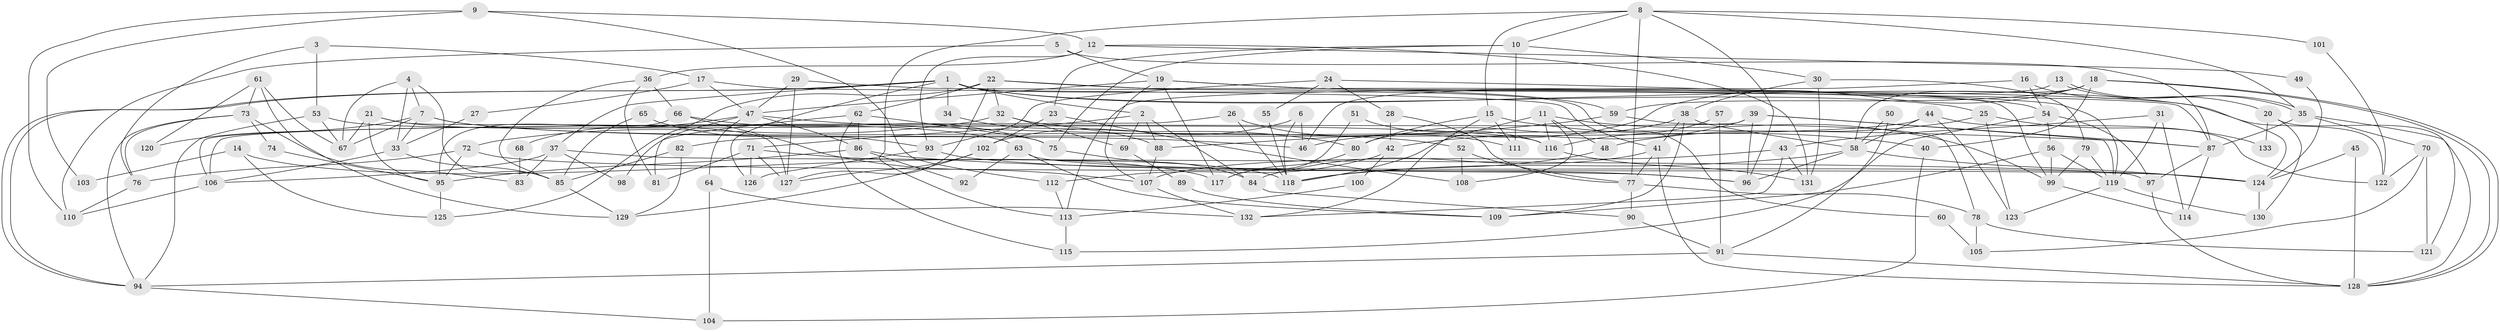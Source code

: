 // coarse degree distribution, {3: 0.16981132075471697, 2: 0.1509433962264151, 4: 0.18867924528301888, 6: 0.1320754716981132, 5: 0.16981132075471697, 8: 0.018867924528301886, 9: 0.03773584905660377, 11: 0.018867924528301886, 12: 0.03773584905660377, 7: 0.03773584905660377, 10: 0.018867924528301886, 15: 0.018867924528301886}
// Generated by graph-tools (version 1.1) at 2025/54/03/04/25 21:54:13]
// undirected, 133 vertices, 266 edges
graph export_dot {
graph [start="1"]
  node [color=gray90,style=filled];
  1;
  2;
  3;
  4;
  5;
  6;
  7;
  8;
  9;
  10;
  11;
  12;
  13;
  14;
  15;
  16;
  17;
  18;
  19;
  20;
  21;
  22;
  23;
  24;
  25;
  26;
  27;
  28;
  29;
  30;
  31;
  32;
  33;
  34;
  35;
  36;
  37;
  38;
  39;
  40;
  41;
  42;
  43;
  44;
  45;
  46;
  47;
  48;
  49;
  50;
  51;
  52;
  53;
  54;
  55;
  56;
  57;
  58;
  59;
  60;
  61;
  62;
  63;
  64;
  65;
  66;
  67;
  68;
  69;
  70;
  71;
  72;
  73;
  74;
  75;
  76;
  77;
  78;
  79;
  80;
  81;
  82;
  83;
  84;
  85;
  86;
  87;
  88;
  89;
  90;
  91;
  92;
  93;
  94;
  95;
  96;
  97;
  98;
  99;
  100;
  101;
  102;
  103;
  104;
  105;
  106;
  107;
  108;
  109;
  110;
  111;
  112;
  113;
  114;
  115;
  116;
  117;
  118;
  119;
  120;
  121;
  122;
  123;
  124;
  125;
  126;
  127;
  128;
  129;
  130;
  131;
  132;
  133;
  1 -- 94;
  1 -- 94;
  1 -- 2;
  1 -- 25;
  1 -- 34;
  1 -- 37;
  1 -- 60;
  1 -- 122;
  1 -- 126;
  2 -- 71;
  2 -- 84;
  2 -- 69;
  2 -- 88;
  3 -- 53;
  3 -- 17;
  3 -- 76;
  4 -- 85;
  4 -- 33;
  4 -- 7;
  4 -- 67;
  5 -- 19;
  5 -- 87;
  5 -- 110;
  6 -- 46;
  6 -- 118;
  6 -- 102;
  7 -- 67;
  7 -- 33;
  7 -- 46;
  7 -- 52;
  7 -- 120;
  8 -- 15;
  8 -- 10;
  8 -- 35;
  8 -- 77;
  8 -- 96;
  8 -- 101;
  8 -- 113;
  9 -- 110;
  9 -- 12;
  9 -- 103;
  9 -- 112;
  10 -- 30;
  10 -- 23;
  10 -- 75;
  10 -- 111;
  11 -- 118;
  11 -- 99;
  11 -- 48;
  11 -- 108;
  11 -- 116;
  12 -- 36;
  12 -- 131;
  12 -- 49;
  12 -- 93;
  13 -- 35;
  13 -- 35;
  13 -- 46;
  14 -- 117;
  14 -- 125;
  14 -- 103;
  15 -- 40;
  15 -- 80;
  15 -- 111;
  15 -- 132;
  16 -- 54;
  16 -- 20;
  16 -- 113;
  17 -- 47;
  17 -- 41;
  17 -- 27;
  18 -- 128;
  18 -- 128;
  18 -- 59;
  18 -- 40;
  18 -- 46;
  18 -- 58;
  19 -- 107;
  19 -- 124;
  19 -- 47;
  19 -- 54;
  19 -- 117;
  20 -- 130;
  20 -- 128;
  20 -- 133;
  21 -- 63;
  21 -- 95;
  21 -- 67;
  21 -- 127;
  22 -- 59;
  22 -- 127;
  22 -- 32;
  22 -- 62;
  22 -- 99;
  22 -- 125;
  23 -- 102;
  23 -- 108;
  24 -- 28;
  24 -- 93;
  24 -- 55;
  24 -- 119;
  25 -- 48;
  25 -- 123;
  25 -- 133;
  26 -- 106;
  26 -- 111;
  26 -- 118;
  27 -- 33;
  28 -- 42;
  28 -- 77;
  29 -- 47;
  29 -- 87;
  29 -- 127;
  30 -- 79;
  30 -- 38;
  30 -- 131;
  31 -- 119;
  31 -- 114;
  31 -- 43;
  32 -- 72;
  32 -- 69;
  32 -- 80;
  33 -- 106;
  33 -- 85;
  34 -- 88;
  35 -- 70;
  35 -- 87;
  35 -- 121;
  36 -- 81;
  36 -- 85;
  36 -- 66;
  37 -- 106;
  37 -- 83;
  37 -- 97;
  37 -- 98;
  38 -- 58;
  38 -- 41;
  38 -- 80;
  38 -- 109;
  39 -- 96;
  39 -- 87;
  39 -- 42;
  39 -- 106;
  39 -- 119;
  40 -- 104;
  41 -- 128;
  41 -- 77;
  41 -- 84;
  42 -- 112;
  42 -- 100;
  43 -- 132;
  43 -- 107;
  43 -- 131;
  44 -- 123;
  44 -- 58;
  44 -- 82;
  44 -- 122;
  45 -- 124;
  45 -- 128;
  47 -- 86;
  47 -- 64;
  47 -- 68;
  47 -- 81;
  47 -- 87;
  48 -- 118;
  49 -- 124;
  50 -- 91;
  50 -- 58;
  51 -- 117;
  51 -- 116;
  52 -- 77;
  52 -- 108;
  53 -- 67;
  53 -- 116;
  53 -- 94;
  54 -- 97;
  54 -- 56;
  54 -- 115;
  55 -- 118;
  56 -- 119;
  56 -- 99;
  56 -- 109;
  57 -- 91;
  57 -- 116;
  58 -- 96;
  58 -- 118;
  58 -- 124;
  59 -- 88;
  59 -- 78;
  60 -- 105;
  61 -- 129;
  61 -- 67;
  61 -- 73;
  61 -- 120;
  62 -- 115;
  62 -- 75;
  62 -- 86;
  62 -- 98;
  63 -- 96;
  63 -- 109;
  63 -- 92;
  64 -- 132;
  64 -- 104;
  65 -- 93;
  65 -- 85;
  66 -- 75;
  66 -- 95;
  66 -- 107;
  68 -- 83;
  69 -- 89;
  70 -- 122;
  70 -- 105;
  70 -- 121;
  71 -- 118;
  71 -- 127;
  71 -- 81;
  71 -- 126;
  72 -- 124;
  72 -- 76;
  72 -- 95;
  73 -- 94;
  73 -- 74;
  73 -- 76;
  73 -- 83;
  74 -- 95;
  75 -- 84;
  76 -- 110;
  77 -- 90;
  77 -- 78;
  78 -- 121;
  78 -- 105;
  79 -- 119;
  79 -- 99;
  80 -- 117;
  82 -- 129;
  82 -- 85;
  84 -- 90;
  85 -- 129;
  86 -- 95;
  86 -- 92;
  86 -- 124;
  87 -- 97;
  87 -- 114;
  88 -- 107;
  89 -- 109;
  90 -- 91;
  91 -- 94;
  91 -- 128;
  93 -- 126;
  93 -- 96;
  94 -- 104;
  95 -- 125;
  97 -- 128;
  99 -- 114;
  100 -- 113;
  101 -- 122;
  102 -- 127;
  102 -- 129;
  106 -- 110;
  107 -- 132;
  112 -- 113;
  113 -- 115;
  116 -- 131;
  119 -- 123;
  119 -- 130;
  124 -- 130;
}
